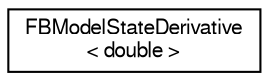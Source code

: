digraph "Graphical Class Hierarchy"
{
  edge [fontname="FreeSans",fontsize="10",labelfontname="FreeSans",labelfontsize="10"];
  node [fontname="FreeSans",fontsize="10",shape=record];
  rankdir="LR";
  Node1 [label="FBModelStateDerivative\l\< double \>",height=0.2,width=0.4,color="black", fillcolor="white", style="filled",URL="$de/dce/struct_f_b_model_state_derivative.html"];
}
